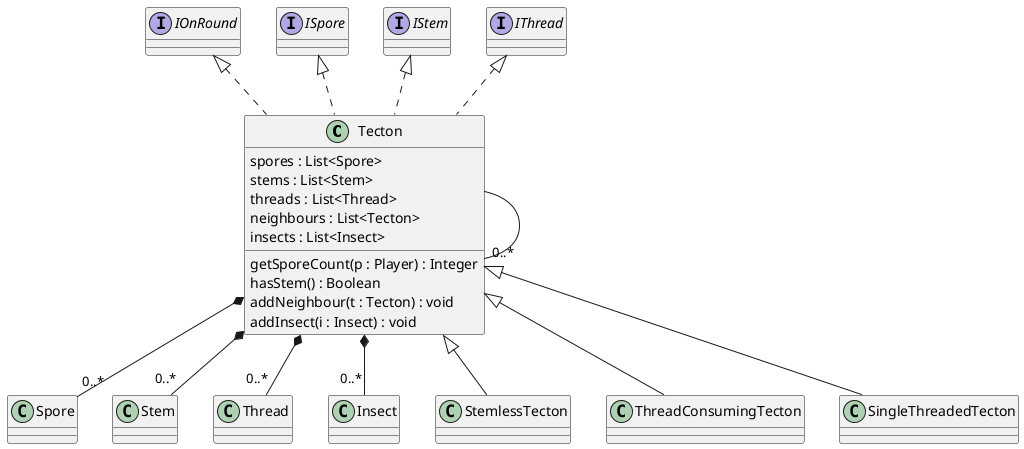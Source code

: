 @startuml tecton

Tecton *-- "0..*" Spore
Tecton *-- "0..*" Stem
Tecton *-- "0..*" Thread
Tecton *-- "0..*" Insect
Tecton --- "0..*" Tecton
class Tecton implements IOnRound, ISpore, IStem, IThread{
    spores : List<Spore>
    stems : List<Stem>
    threads : List<Thread>
    neighbours : List<Tecton>
    insects : List<Insect>
    getSporeCount(p : Player) : Integer
    hasStem() : Boolean
    addNeighbour(t : Tecton) : void
    addInsect(i : Insect) : void
}

class StemlessTecton extends Tecton {}
class ThreadConsumingTecton extends Tecton {}
class SingleThreadedTecton extends Tecton {}
@enduml